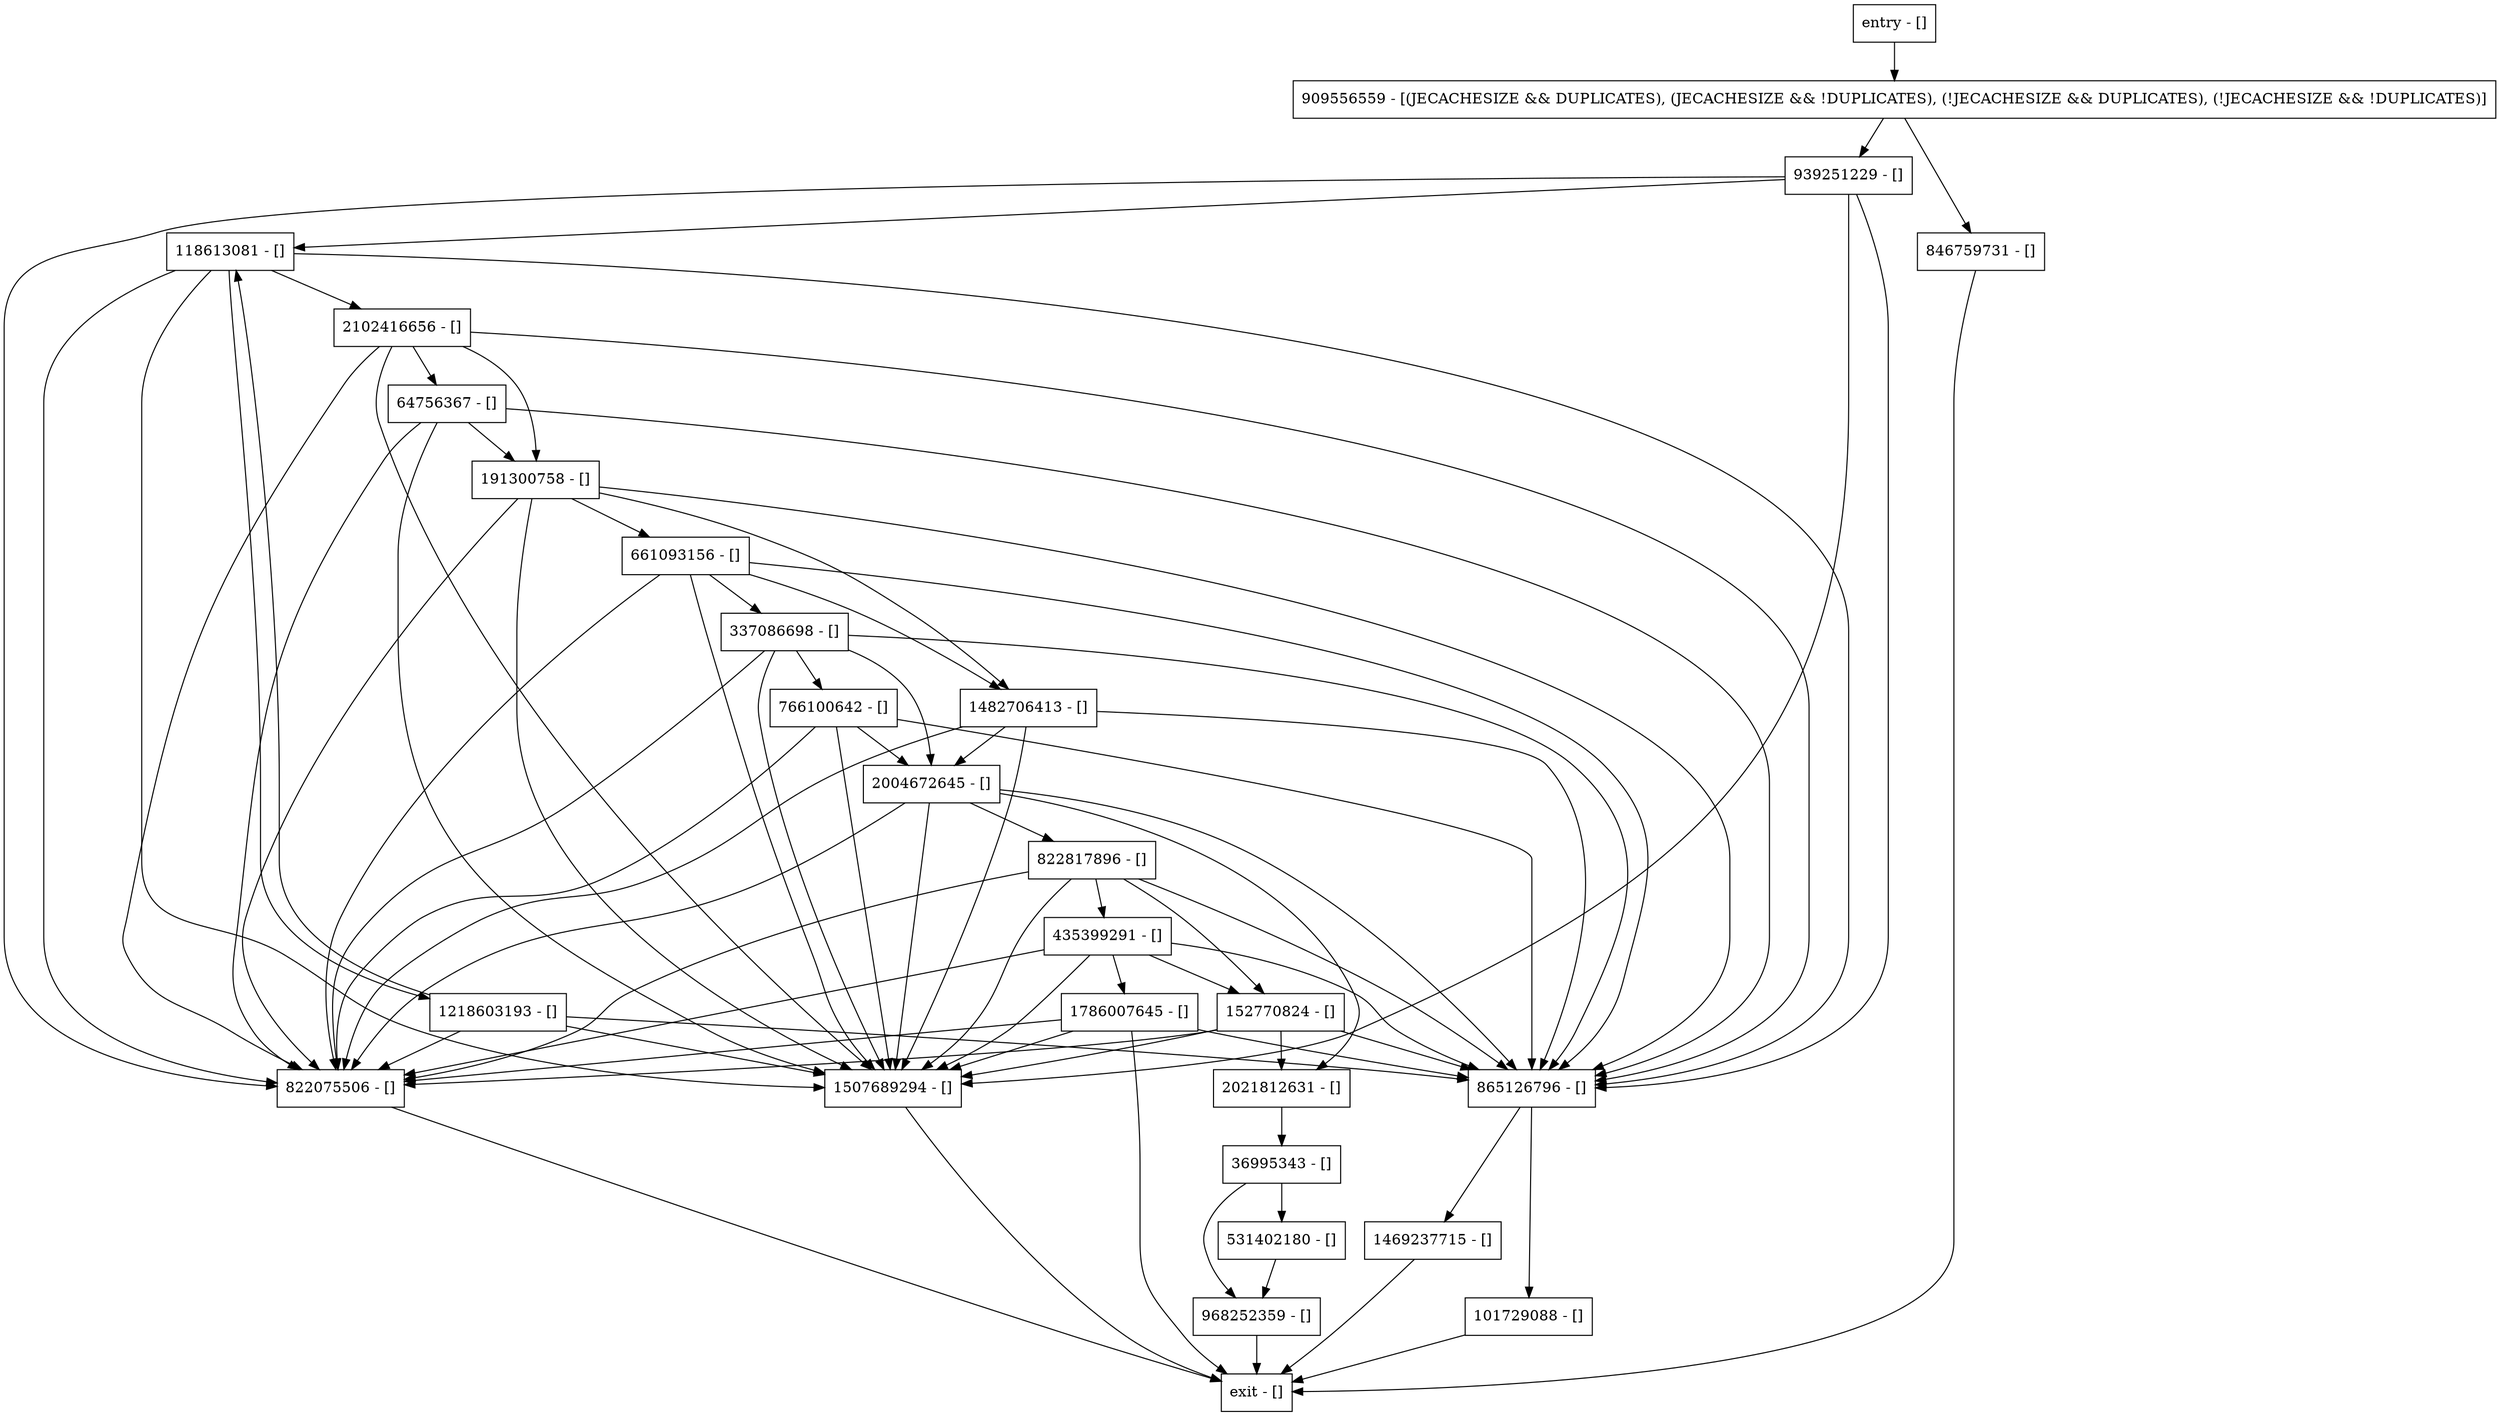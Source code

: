 digraph log {
node [shape=record];
766100642 [label="766100642 - []"];
2021812631 [label="2021812631 - []"];
36995343 [label="36995343 - []"];
968252359 [label="968252359 - []"];
1482706413 [label="1482706413 - []"];
822075506 [label="822075506 - []"];
118613081 [label="118613081 - []"];
531402180 [label="531402180 - []"];
1469237715 [label="1469237715 - []"];
661093156 [label="661093156 - []"];
435399291 [label="435399291 - []"];
1507689294 [label="1507689294 - []"];
191300758 [label="191300758 - []"];
152770824 [label="152770824 - []"];
2004672645 [label="2004672645 - []"];
909556559 [label="909556559 - [(JECACHESIZE && DUPLICATES), (JECACHESIZE && !DUPLICATES), (!JECACHESIZE && DUPLICATES), (!JECACHESIZE && !DUPLICATES)]"];
822817896 [label="822817896 - []"];
865126796 [label="865126796 - []"];
entry [label="entry - []"];
exit [label="exit - []"];
846759731 [label="846759731 - []"];
337086698 [label="337086698 - []"];
2102416656 [label="2102416656 - []"];
64756367 [label="64756367 - []"];
939251229 [label="939251229 - []"];
101729088 [label="101729088 - []"];
1218603193 [label="1218603193 - []"];
1786007645 [label="1786007645 - []"];
entry;
exit;
766100642 -> 2004672645;
766100642 -> 822075506;
766100642 -> 865126796;
766100642 -> 1507689294;
2021812631 -> 36995343;
36995343 -> 531402180;
36995343 -> 968252359;
968252359 -> exit;
1482706413 -> 2004672645;
1482706413 -> 822075506;
1482706413 -> 865126796;
1482706413 -> 1507689294;
822075506 -> exit;
118613081 -> 2102416656;
118613081 -> 822075506;
118613081 -> 1218603193;
118613081 -> 865126796;
118613081 -> 1507689294;
531402180 -> 968252359;
1469237715 -> exit;
661093156 -> 1482706413;
661093156 -> 337086698;
661093156 -> 822075506;
661093156 -> 865126796;
661093156 -> 1507689294;
435399291 -> 822075506;
435399291 -> 1786007645;
435399291 -> 152770824;
435399291 -> 865126796;
435399291 -> 1507689294;
1507689294 -> exit;
191300758 -> 1482706413;
191300758 -> 822075506;
191300758 -> 661093156;
191300758 -> 865126796;
191300758 -> 1507689294;
152770824 -> 822075506;
152770824 -> 2021812631;
152770824 -> 865126796;
152770824 -> 1507689294;
2004672645 -> 822075506;
2004672645 -> 822817896;
2004672645 -> 2021812631;
2004672645 -> 865126796;
2004672645 -> 1507689294;
909556559 -> 846759731;
909556559 -> 939251229;
822817896 -> 822075506;
822817896 -> 435399291;
822817896 -> 152770824;
822817896 -> 865126796;
822817896 -> 1507689294;
865126796 -> 1469237715;
865126796 -> 101729088;
entry -> 909556559;
846759731 -> exit;
337086698 -> 2004672645;
337086698 -> 766100642;
337086698 -> 822075506;
337086698 -> 865126796;
337086698 -> 1507689294;
2102416656 -> 822075506;
2102416656 -> 64756367;
2102416656 -> 191300758;
2102416656 -> 865126796;
2102416656 -> 1507689294;
64756367 -> 822075506;
64756367 -> 191300758;
64756367 -> 865126796;
64756367 -> 1507689294;
939251229 -> 118613081;
939251229 -> 822075506;
939251229 -> 865126796;
939251229 -> 1507689294;
101729088 -> exit;
1218603193 -> 118613081;
1218603193 -> 822075506;
1218603193 -> 865126796;
1218603193 -> 1507689294;
1786007645 -> exit;
1786007645 -> 822075506;
1786007645 -> 865126796;
1786007645 -> 1507689294;
}
